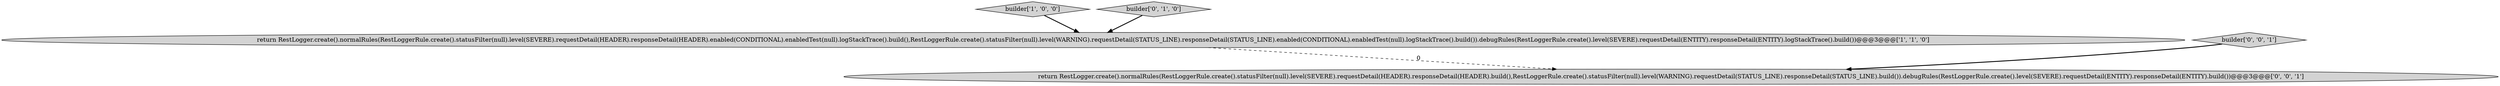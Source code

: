 digraph {
1 [style = filled, label = "builder['1', '0', '0']", fillcolor = lightgray, shape = diamond image = "AAA0AAABBB1BBB"];
3 [style = filled, label = "return RestLogger.create().normalRules(RestLoggerRule.create().statusFilter(null).level(SEVERE).requestDetail(HEADER).responseDetail(HEADER).build(),RestLoggerRule.create().statusFilter(null).level(WARNING).requestDetail(STATUS_LINE).responseDetail(STATUS_LINE).build()).debugRules(RestLoggerRule.create().level(SEVERE).requestDetail(ENTITY).responseDetail(ENTITY).build())@@@3@@@['0', '0', '1']", fillcolor = lightgray, shape = ellipse image = "AAA0AAABBB3BBB"];
0 [style = filled, label = "return RestLogger.create().normalRules(RestLoggerRule.create().statusFilter(null).level(SEVERE).requestDetail(HEADER).responseDetail(HEADER).enabled(CONDITIONAL).enabledTest(null).logStackTrace().build(),RestLoggerRule.create().statusFilter(null).level(WARNING).requestDetail(STATUS_LINE).responseDetail(STATUS_LINE).enabled(CONDITIONAL).enabledTest(null).logStackTrace().build()).debugRules(RestLoggerRule.create().level(SEVERE).requestDetail(ENTITY).responseDetail(ENTITY).logStackTrace().build())@@@3@@@['1', '1', '0']", fillcolor = lightgray, shape = ellipse image = "AAA0AAABBB1BBB"];
2 [style = filled, label = "builder['0', '1', '0']", fillcolor = lightgray, shape = diamond image = "AAA0AAABBB2BBB"];
4 [style = filled, label = "builder['0', '0', '1']", fillcolor = lightgray, shape = diamond image = "AAA0AAABBB3BBB"];
2->0 [style = bold, label=""];
0->3 [style = dashed, label="0"];
1->0 [style = bold, label=""];
4->3 [style = bold, label=""];
}
